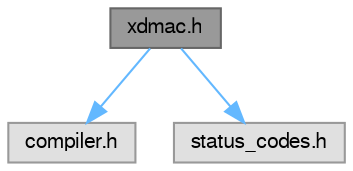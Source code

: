 digraph "xdmac.h"
{
 // LATEX_PDF_SIZE
  bgcolor="transparent";
  edge [fontname=FreeSans,fontsize=10,labelfontname=FreeSans,labelfontsize=10];
  node [fontname=FreeSans,fontsize=10,shape=box,height=0.2,width=0.4];
  Node1 [label="xdmac.h",height=0.2,width=0.4,color="gray40", fillcolor="grey60", style="filled", fontcolor="black",tooltip="SAM XDMA Controller (DMAC) driver."];
  Node1 -> Node2 [color="steelblue1",style="solid"];
  Node2 [label="compiler.h",height=0.2,width=0.4,color="grey60", fillcolor="#E0E0E0", style="filled",tooltip=" "];
  Node1 -> Node3 [color="steelblue1",style="solid"];
  Node3 [label="status_codes.h",height=0.2,width=0.4,color="grey60", fillcolor="#E0E0E0", style="filled",tooltip=" "];
}

